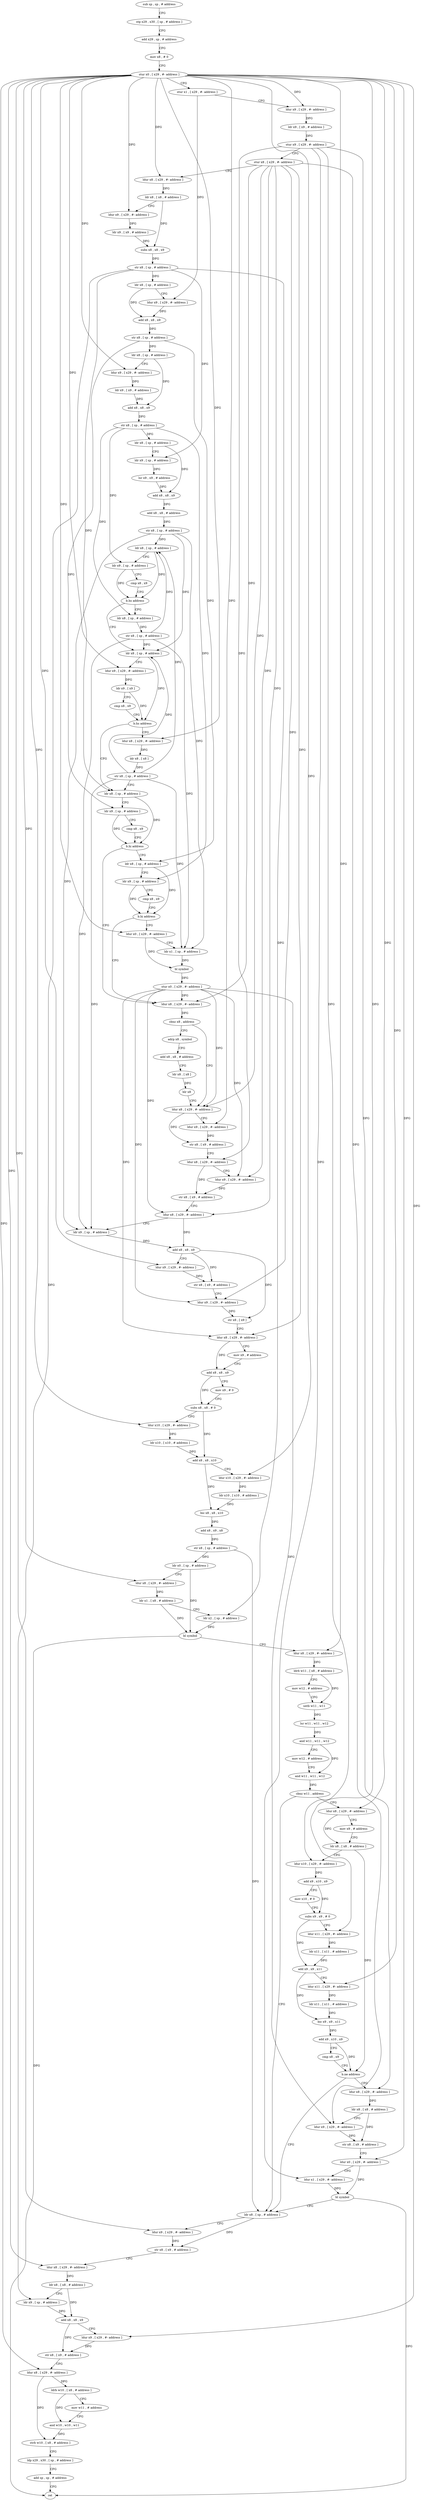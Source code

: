 digraph "func" {
"4308172" [label = "sub sp , sp , # address" ]
"4308176" [label = "stp x29 , x30 , [ sp , # address ]" ]
"4308180" [label = "add x29 , sp , # address" ]
"4308184" [label = "mov x8 , # 0" ]
"4308188" [label = "stur x0 , [ x29 , #- address ]" ]
"4308192" [label = "stur x1 , [ x29 , #- address ]" ]
"4308196" [label = "ldur x9 , [ x29 , #- address ]" ]
"4308200" [label = "ldr x9 , [ x9 , # address ]" ]
"4308204" [label = "stur x9 , [ x29 , #- address ]" ]
"4308208" [label = "stur x8 , [ x29 , #- address ]" ]
"4308212" [label = "ldur x8 , [ x29 , #- address ]" ]
"4308216" [label = "ldr x8 , [ x8 , # address ]" ]
"4308220" [label = "ldur x9 , [ x29 , #- address ]" ]
"4308224" [label = "ldr x9 , [ x9 , # address ]" ]
"4308228" [label = "subs x8 , x8 , x9" ]
"4308232" [label = "str x8 , [ sp , # address ]" ]
"4308236" [label = "ldr x8 , [ sp , # address ]" ]
"4308240" [label = "ldur x9 , [ x29 , #- address ]" ]
"4308244" [label = "add x8 , x8 , x9" ]
"4308248" [label = "str x8 , [ sp , # address ]" ]
"4308252" [label = "ldr x8 , [ sp , # address ]" ]
"4308256" [label = "ldur x9 , [ x29 , #- address ]" ]
"4308260" [label = "ldr x9 , [ x9 , # address ]" ]
"4308264" [label = "add x8 , x8 , x9" ]
"4308268" [label = "str x8 , [ sp , # address ]" ]
"4308272" [label = "ldr x8 , [ sp , # address ]" ]
"4308276" [label = "ldr x9 , [ sp , # address ]" ]
"4308280" [label = "lsr x9 , x9 , # address" ]
"4308284" [label = "add x8 , x8 , x9" ]
"4308288" [label = "add x8 , x8 , # address" ]
"4308292" [label = "str x8 , [ sp , # address ]" ]
"4308296" [label = "ldr x8 , [ sp , # address ]" ]
"4308300" [label = "ldr x9 , [ sp , # address ]" ]
"4308304" [label = "cmp x8 , x9" ]
"4308308" [label = "b.hs address" ]
"4308320" [label = "ldr x8 , [ sp , # address ]" ]
"4308312" [label = "ldr x8 , [ sp , # address ]" ]
"4308324" [label = "ldur x9 , [ x29 , #- address ]" ]
"4308328" [label = "ldr x9 , [ x9 ]" ]
"4308332" [label = "cmp x8 , x9" ]
"4308336" [label = "b.hs address" ]
"4308352" [label = "ldr x8 , [ sp , # address ]" ]
"4308340" [label = "ldur x8 , [ x29 , #- address ]" ]
"4308316" [label = "str x8 , [ sp , # address ]" ]
"4308356" [label = "ldr x9 , [ sp , # address ]" ]
"4308360" [label = "cmp x8 , x9" ]
"4308364" [label = "b.hi address" ]
"4308400" [label = "ldur x8 , [ x29 , #- address ]" ]
"4308368" [label = "ldr x8 , [ sp , # address ]" ]
"4308344" [label = "ldr x8 , [ x8 ]" ]
"4308348" [label = "str x8 , [ sp , # address ]" ]
"4308404" [label = "cbnz x8 , address" ]
"4308424" [label = "ldur x8 , [ x29 , #- address ]" ]
"4308408" [label = "adrp x8 , symbol" ]
"4308372" [label = "ldr x9 , [ sp , # address ]" ]
"4308376" [label = "cmp x8 , x9" ]
"4308380" [label = "b.hi address" ]
"4308384" [label = "ldur x0 , [ x29 , #- address ]" ]
"4308428" [label = "ldur x9 , [ x29 , #- address ]" ]
"4308432" [label = "str x8 , [ x9 , # address ]" ]
"4308436" [label = "ldur x8 , [ x29 , #- address ]" ]
"4308440" [label = "ldur x9 , [ x29 , #- address ]" ]
"4308444" [label = "str x8 , [ x9 , # address ]" ]
"4308448" [label = "ldur x8 , [ x29 , #- address ]" ]
"4308452" [label = "ldr x9 , [ sp , # address ]" ]
"4308456" [label = "add x8 , x8 , x9" ]
"4308460" [label = "ldur x9 , [ x29 , #- address ]" ]
"4308464" [label = "str x8 , [ x9 , # address ]" ]
"4308468" [label = "ldur x9 , [ x29 , #- address ]" ]
"4308472" [label = "str x8 , [ x9 ]" ]
"4308476" [label = "ldur x8 , [ x29 , #- address ]" ]
"4308480" [label = "mov x9 , # address" ]
"4308484" [label = "add x8 , x8 , x9" ]
"4308488" [label = "mov x9 , # 0" ]
"4308492" [label = "subs x8 , x8 , # 0" ]
"4308496" [label = "ldur x10 , [ x29 , #- address ]" ]
"4308500" [label = "ldr x10 , [ x10 , # address ]" ]
"4308504" [label = "add x8 , x8 , x10" ]
"4308508" [label = "ldur x10 , [ x29 , #- address ]" ]
"4308512" [label = "ldr x10 , [ x10 , # address ]" ]
"4308516" [label = "bic x8 , x8 , x10" ]
"4308520" [label = "add x8 , x9 , x8" ]
"4308524" [label = "str x8 , [ sp , # address ]" ]
"4308528" [label = "ldr x0 , [ sp , # address ]" ]
"4308532" [label = "ldur x8 , [ x29 , #- address ]" ]
"4308536" [label = "ldr x1 , [ x8 , # address ]" ]
"4308540" [label = "ldr x2 , [ sp , # address ]" ]
"4308544" [label = "bl symbol" ]
"4308548" [label = "ldur x8 , [ x29 , #- address ]" ]
"4308552" [label = "ldrb w11 , [ x8 , # address ]" ]
"4308556" [label = "mov w12 , # address" ]
"4308560" [label = "uxtb w11 , w11" ]
"4308564" [label = "lsr w11 , w11 , w12" ]
"4308568" [label = "and w11 , w11 , w12" ]
"4308572" [label = "mov w12 , # address" ]
"4308576" [label = "and w11 , w11 , w12" ]
"4308580" [label = "cbnz w11 , address" ]
"4308676" [label = "ldr x8 , [ sp , # address ]" ]
"4308584" [label = "ldur x8 , [ x29 , #- address ]" ]
"4308412" [label = "add x8 , x8 , # address" ]
"4308416" [label = "ldr x8 , [ x8 ]" ]
"4308420" [label = "blr x8" ]
"4308388" [label = "ldr x1 , [ sp , # address ]" ]
"4308392" [label = "bl symbol" ]
"4308396" [label = "stur x0 , [ x29 , #- address ]" ]
"4308680" [label = "ldur x9 , [ x29 , #- address ]" ]
"4308684" [label = "str x8 , [ x9 , # address ]" ]
"4308688" [label = "ldur x8 , [ x29 , #- address ]" ]
"4308692" [label = "ldr x8 , [ x8 , # address ]" ]
"4308696" [label = "ldr x9 , [ sp , # address ]" ]
"4308700" [label = "add x8 , x8 , x9" ]
"4308704" [label = "ldur x9 , [ x29 , #- address ]" ]
"4308708" [label = "str x8 , [ x9 , # address ]" ]
"4308712" [label = "ldur x8 , [ x29 , #- address ]" ]
"4308716" [label = "ldrb w10 , [ x8 , # address ]" ]
"4308720" [label = "mov w11 , # address" ]
"4308724" [label = "and w10 , w10 , w11" ]
"4308728" [label = "strb w10 , [ x8 , # address ]" ]
"4308732" [label = "ldp x29 , x30 , [ sp , # address ]" ]
"4308736" [label = "add sp , sp , # address" ]
"4308740" [label = "ret" ]
"4308588" [label = "mov x9 , # address" ]
"4308592" [label = "ldr x8 , [ x8 , # address ]" ]
"4308596" [label = "ldur x10 , [ x29 , #- address ]" ]
"4308600" [label = "add x9 , x10 , x9" ]
"4308604" [label = "mov x10 , # 0" ]
"4308608" [label = "subs x9 , x9 , # 0" ]
"4308612" [label = "ldur x11 , [ x29 , #- address ]" ]
"4308616" [label = "ldr x11 , [ x11 , # address ]" ]
"4308620" [label = "add x9 , x9 , x11" ]
"4308624" [label = "ldur x11 , [ x29 , #- address ]" ]
"4308628" [label = "ldr x11 , [ x11 , # address ]" ]
"4308632" [label = "bic x9 , x9 , x11" ]
"4308636" [label = "add x9 , x10 , x9" ]
"4308640" [label = "cmp x8 , x9" ]
"4308644" [label = "b.ne address" ]
"4308648" [label = "ldur x8 , [ x29 , #- address ]" ]
"4308652" [label = "ldr x8 , [ x8 , # address ]" ]
"4308656" [label = "ldur x9 , [ x29 , #- address ]" ]
"4308660" [label = "str x8 , [ x9 , # address ]" ]
"4308664" [label = "ldur x0 , [ x29 , #- address ]" ]
"4308668" [label = "ldur x1 , [ x29 , #- address ]" ]
"4308672" [label = "bl symbol" ]
"4308172" -> "4308176" [ label = "CFG" ]
"4308176" -> "4308180" [ label = "CFG" ]
"4308180" -> "4308184" [ label = "CFG" ]
"4308184" -> "4308188" [ label = "CFG" ]
"4308188" -> "4308192" [ label = "CFG" ]
"4308188" -> "4308196" [ label = "DFG" ]
"4308188" -> "4308212" [ label = "DFG" ]
"4308188" -> "4308220" [ label = "DFG" ]
"4308188" -> "4308256" [ label = "DFG" ]
"4308188" -> "4308324" [ label = "DFG" ]
"4308188" -> "4308340" [ label = "DFG" ]
"4308188" -> "4308428" [ label = "DFG" ]
"4308188" -> "4308460" [ label = "DFG" ]
"4308188" -> "4308496" [ label = "DFG" ]
"4308188" -> "4308508" [ label = "DFG" ]
"4308188" -> "4308532" [ label = "DFG" ]
"4308188" -> "4308548" [ label = "DFG" ]
"4308188" -> "4308384" [ label = "DFG" ]
"4308188" -> "4308680" [ label = "DFG" ]
"4308188" -> "4308688" [ label = "DFG" ]
"4308188" -> "4308704" [ label = "DFG" ]
"4308188" -> "4308712" [ label = "DFG" ]
"4308188" -> "4308584" [ label = "DFG" ]
"4308188" -> "4308612" [ label = "DFG" ]
"4308188" -> "4308624" [ label = "DFG" ]
"4308188" -> "4308664" [ label = "DFG" ]
"4308192" -> "4308196" [ label = "CFG" ]
"4308192" -> "4308240" [ label = "DFG" ]
"4308196" -> "4308200" [ label = "DFG" ]
"4308200" -> "4308204" [ label = "DFG" ]
"4308204" -> "4308208" [ label = "CFG" ]
"4308204" -> "4308436" [ label = "DFG" ]
"4308204" -> "4308596" [ label = "DFG" ]
"4308204" -> "4308648" [ label = "DFG" ]
"4308204" -> "4308668" [ label = "DFG" ]
"4308208" -> "4308212" [ label = "CFG" ]
"4308208" -> "4308400" [ label = "DFG" ]
"4308208" -> "4308424" [ label = "DFG" ]
"4308208" -> "4308440" [ label = "DFG" ]
"4308208" -> "4308448" [ label = "DFG" ]
"4308208" -> "4308468" [ label = "DFG" ]
"4308208" -> "4308476" [ label = "DFG" ]
"4308208" -> "4308656" [ label = "DFG" ]
"4308212" -> "4308216" [ label = "DFG" ]
"4308216" -> "4308220" [ label = "CFG" ]
"4308216" -> "4308228" [ label = "DFG" ]
"4308220" -> "4308224" [ label = "DFG" ]
"4308224" -> "4308228" [ label = "DFG" ]
"4308228" -> "4308232" [ label = "DFG" ]
"4308232" -> "4308236" [ label = "DFG" ]
"4308232" -> "4308276" [ label = "DFG" ]
"4308232" -> "4308352" [ label = "DFG" ]
"4308232" -> "4308540" [ label = "DFG" ]
"4308232" -> "4308696" [ label = "DFG" ]
"4308236" -> "4308240" [ label = "CFG" ]
"4308236" -> "4308244" [ label = "DFG" ]
"4308240" -> "4308244" [ label = "DFG" ]
"4308244" -> "4308248" [ label = "DFG" ]
"4308248" -> "4308252" [ label = "DFG" ]
"4308248" -> "4308356" [ label = "DFG" ]
"4308248" -> "4308368" [ label = "DFG" ]
"4308252" -> "4308256" [ label = "CFG" ]
"4308252" -> "4308264" [ label = "DFG" ]
"4308256" -> "4308260" [ label = "DFG" ]
"4308260" -> "4308264" [ label = "DFG" ]
"4308264" -> "4308268" [ label = "DFG" ]
"4308268" -> "4308272" [ label = "DFG" ]
"4308268" -> "4308300" [ label = "DFG" ]
"4308268" -> "4308312" [ label = "DFG" ]
"4308268" -> "4308372" [ label = "DFG" ]
"4308272" -> "4308276" [ label = "CFG" ]
"4308272" -> "4308284" [ label = "DFG" ]
"4308276" -> "4308280" [ label = "DFG" ]
"4308280" -> "4308284" [ label = "DFG" ]
"4308284" -> "4308288" [ label = "DFG" ]
"4308288" -> "4308292" [ label = "DFG" ]
"4308292" -> "4308296" [ label = "DFG" ]
"4308292" -> "4308320" [ label = "DFG" ]
"4308292" -> "4308452" [ label = "DFG" ]
"4308292" -> "4308388" [ label = "DFG" ]
"4308296" -> "4308300" [ label = "CFG" ]
"4308296" -> "4308308" [ label = "DFG" ]
"4308300" -> "4308304" [ label = "CFG" ]
"4308300" -> "4308308" [ label = "DFG" ]
"4308304" -> "4308308" [ label = "CFG" ]
"4308308" -> "4308320" [ label = "CFG" ]
"4308308" -> "4308312" [ label = "CFG" ]
"4308320" -> "4308324" [ label = "CFG" ]
"4308320" -> "4308336" [ label = "DFG" ]
"4308312" -> "4308316" [ label = "DFG" ]
"4308324" -> "4308328" [ label = "DFG" ]
"4308328" -> "4308332" [ label = "CFG" ]
"4308328" -> "4308336" [ label = "DFG" ]
"4308332" -> "4308336" [ label = "CFG" ]
"4308336" -> "4308352" [ label = "CFG" ]
"4308336" -> "4308340" [ label = "CFG" ]
"4308352" -> "4308356" [ label = "CFG" ]
"4308352" -> "4308364" [ label = "DFG" ]
"4308340" -> "4308344" [ label = "DFG" ]
"4308316" -> "4308320" [ label = "DFG" ]
"4308316" -> "4308296" [ label = "DFG" ]
"4308316" -> "4308452" [ label = "DFG" ]
"4308316" -> "4308388" [ label = "DFG" ]
"4308356" -> "4308360" [ label = "CFG" ]
"4308356" -> "4308364" [ label = "DFG" ]
"4308360" -> "4308364" [ label = "CFG" ]
"4308364" -> "4308400" [ label = "CFG" ]
"4308364" -> "4308368" [ label = "CFG" ]
"4308400" -> "4308404" [ label = "DFG" ]
"4308368" -> "4308372" [ label = "CFG" ]
"4308368" -> "4308380" [ label = "DFG" ]
"4308344" -> "4308348" [ label = "DFG" ]
"4308348" -> "4308352" [ label = "CFG" ]
"4308348" -> "4308296" [ label = "DFG" ]
"4308348" -> "4308320" [ label = "DFG" ]
"4308348" -> "4308452" [ label = "DFG" ]
"4308348" -> "4308388" [ label = "DFG" ]
"4308404" -> "4308424" [ label = "CFG" ]
"4308404" -> "4308408" [ label = "CFG" ]
"4308424" -> "4308428" [ label = "CFG" ]
"4308424" -> "4308432" [ label = "DFG" ]
"4308408" -> "4308412" [ label = "CFG" ]
"4308372" -> "4308376" [ label = "CFG" ]
"4308372" -> "4308380" [ label = "DFG" ]
"4308376" -> "4308380" [ label = "CFG" ]
"4308380" -> "4308400" [ label = "CFG" ]
"4308380" -> "4308384" [ label = "CFG" ]
"4308384" -> "4308388" [ label = "CFG" ]
"4308384" -> "4308392" [ label = "DFG" ]
"4308428" -> "4308432" [ label = "DFG" ]
"4308432" -> "4308436" [ label = "CFG" ]
"4308436" -> "4308440" [ label = "CFG" ]
"4308436" -> "4308444" [ label = "DFG" ]
"4308440" -> "4308444" [ label = "DFG" ]
"4308444" -> "4308448" [ label = "CFG" ]
"4308448" -> "4308452" [ label = "CFG" ]
"4308448" -> "4308456" [ label = "DFG" ]
"4308452" -> "4308456" [ label = "DFG" ]
"4308456" -> "4308460" [ label = "CFG" ]
"4308456" -> "4308464" [ label = "DFG" ]
"4308456" -> "4308472" [ label = "DFG" ]
"4308460" -> "4308464" [ label = "DFG" ]
"4308464" -> "4308468" [ label = "CFG" ]
"4308468" -> "4308472" [ label = "DFG" ]
"4308472" -> "4308476" [ label = "CFG" ]
"4308476" -> "4308480" [ label = "CFG" ]
"4308476" -> "4308484" [ label = "DFG" ]
"4308480" -> "4308484" [ label = "CFG" ]
"4308484" -> "4308488" [ label = "CFG" ]
"4308484" -> "4308492" [ label = "DFG" ]
"4308488" -> "4308492" [ label = "CFG" ]
"4308492" -> "4308496" [ label = "CFG" ]
"4308492" -> "4308504" [ label = "DFG" ]
"4308496" -> "4308500" [ label = "DFG" ]
"4308500" -> "4308504" [ label = "DFG" ]
"4308504" -> "4308508" [ label = "CFG" ]
"4308504" -> "4308516" [ label = "DFG" ]
"4308508" -> "4308512" [ label = "DFG" ]
"4308512" -> "4308516" [ label = "DFG" ]
"4308516" -> "4308520" [ label = "DFG" ]
"4308520" -> "4308524" [ label = "DFG" ]
"4308524" -> "4308528" [ label = "DFG" ]
"4308524" -> "4308676" [ label = "DFG" ]
"4308528" -> "4308532" [ label = "CFG" ]
"4308528" -> "4308544" [ label = "DFG" ]
"4308532" -> "4308536" [ label = "DFG" ]
"4308536" -> "4308540" [ label = "CFG" ]
"4308536" -> "4308544" [ label = "DFG" ]
"4308540" -> "4308544" [ label = "DFG" ]
"4308544" -> "4308548" [ label = "CFG" ]
"4308544" -> "4308740" [ label = "DFG" ]
"4308548" -> "4308552" [ label = "DFG" ]
"4308552" -> "4308556" [ label = "CFG" ]
"4308552" -> "4308560" [ label = "DFG" ]
"4308556" -> "4308560" [ label = "CFG" ]
"4308560" -> "4308564" [ label = "DFG" ]
"4308564" -> "4308568" [ label = "DFG" ]
"4308568" -> "4308572" [ label = "CFG" ]
"4308568" -> "4308576" [ label = "DFG" ]
"4308572" -> "4308576" [ label = "CFG" ]
"4308576" -> "4308580" [ label = "DFG" ]
"4308580" -> "4308676" [ label = "CFG" ]
"4308580" -> "4308584" [ label = "CFG" ]
"4308676" -> "4308680" [ label = "CFG" ]
"4308676" -> "4308684" [ label = "DFG" ]
"4308584" -> "4308588" [ label = "CFG" ]
"4308584" -> "4308592" [ label = "DFG" ]
"4308412" -> "4308416" [ label = "CFG" ]
"4308416" -> "4308420" [ label = "DFG" ]
"4308420" -> "4308424" [ label = "CFG" ]
"4308388" -> "4308392" [ label = "DFG" ]
"4308392" -> "4308396" [ label = "DFG" ]
"4308396" -> "4308400" [ label = "DFG" ]
"4308396" -> "4308424" [ label = "DFG" ]
"4308396" -> "4308440" [ label = "DFG" ]
"4308396" -> "4308448" [ label = "DFG" ]
"4308396" -> "4308468" [ label = "DFG" ]
"4308396" -> "4308476" [ label = "DFG" ]
"4308396" -> "4308656" [ label = "DFG" ]
"4308680" -> "4308684" [ label = "DFG" ]
"4308684" -> "4308688" [ label = "CFG" ]
"4308688" -> "4308692" [ label = "DFG" ]
"4308692" -> "4308696" [ label = "CFG" ]
"4308692" -> "4308700" [ label = "DFG" ]
"4308696" -> "4308700" [ label = "DFG" ]
"4308700" -> "4308704" [ label = "CFG" ]
"4308700" -> "4308708" [ label = "DFG" ]
"4308704" -> "4308708" [ label = "DFG" ]
"4308708" -> "4308712" [ label = "CFG" ]
"4308712" -> "4308716" [ label = "DFG" ]
"4308712" -> "4308728" [ label = "DFG" ]
"4308716" -> "4308720" [ label = "CFG" ]
"4308716" -> "4308724" [ label = "DFG" ]
"4308720" -> "4308724" [ label = "CFG" ]
"4308724" -> "4308728" [ label = "DFG" ]
"4308728" -> "4308732" [ label = "CFG" ]
"4308732" -> "4308736" [ label = "CFG" ]
"4308736" -> "4308740" [ label = "CFG" ]
"4308588" -> "4308592" [ label = "CFG" ]
"4308592" -> "4308596" [ label = "CFG" ]
"4308592" -> "4308644" [ label = "DFG" ]
"4308596" -> "4308600" [ label = "DFG" ]
"4308600" -> "4308604" [ label = "CFG" ]
"4308600" -> "4308608" [ label = "DFG" ]
"4308604" -> "4308608" [ label = "CFG" ]
"4308608" -> "4308612" [ label = "CFG" ]
"4308608" -> "4308620" [ label = "DFG" ]
"4308612" -> "4308616" [ label = "DFG" ]
"4308616" -> "4308620" [ label = "DFG" ]
"4308620" -> "4308624" [ label = "CFG" ]
"4308620" -> "4308632" [ label = "DFG" ]
"4308624" -> "4308628" [ label = "DFG" ]
"4308628" -> "4308632" [ label = "DFG" ]
"4308632" -> "4308636" [ label = "DFG" ]
"4308636" -> "4308640" [ label = "CFG" ]
"4308636" -> "4308644" [ label = "DFG" ]
"4308640" -> "4308644" [ label = "CFG" ]
"4308644" -> "4308676" [ label = "CFG" ]
"4308644" -> "4308648" [ label = "CFG" ]
"4308648" -> "4308652" [ label = "DFG" ]
"4308652" -> "4308656" [ label = "CFG" ]
"4308652" -> "4308660" [ label = "DFG" ]
"4308656" -> "4308660" [ label = "DFG" ]
"4308660" -> "4308664" [ label = "CFG" ]
"4308664" -> "4308668" [ label = "CFG" ]
"4308664" -> "4308672" [ label = "DFG" ]
"4308668" -> "4308672" [ label = "DFG" ]
"4308672" -> "4308676" [ label = "CFG" ]
"4308672" -> "4308740" [ label = "DFG" ]
}
